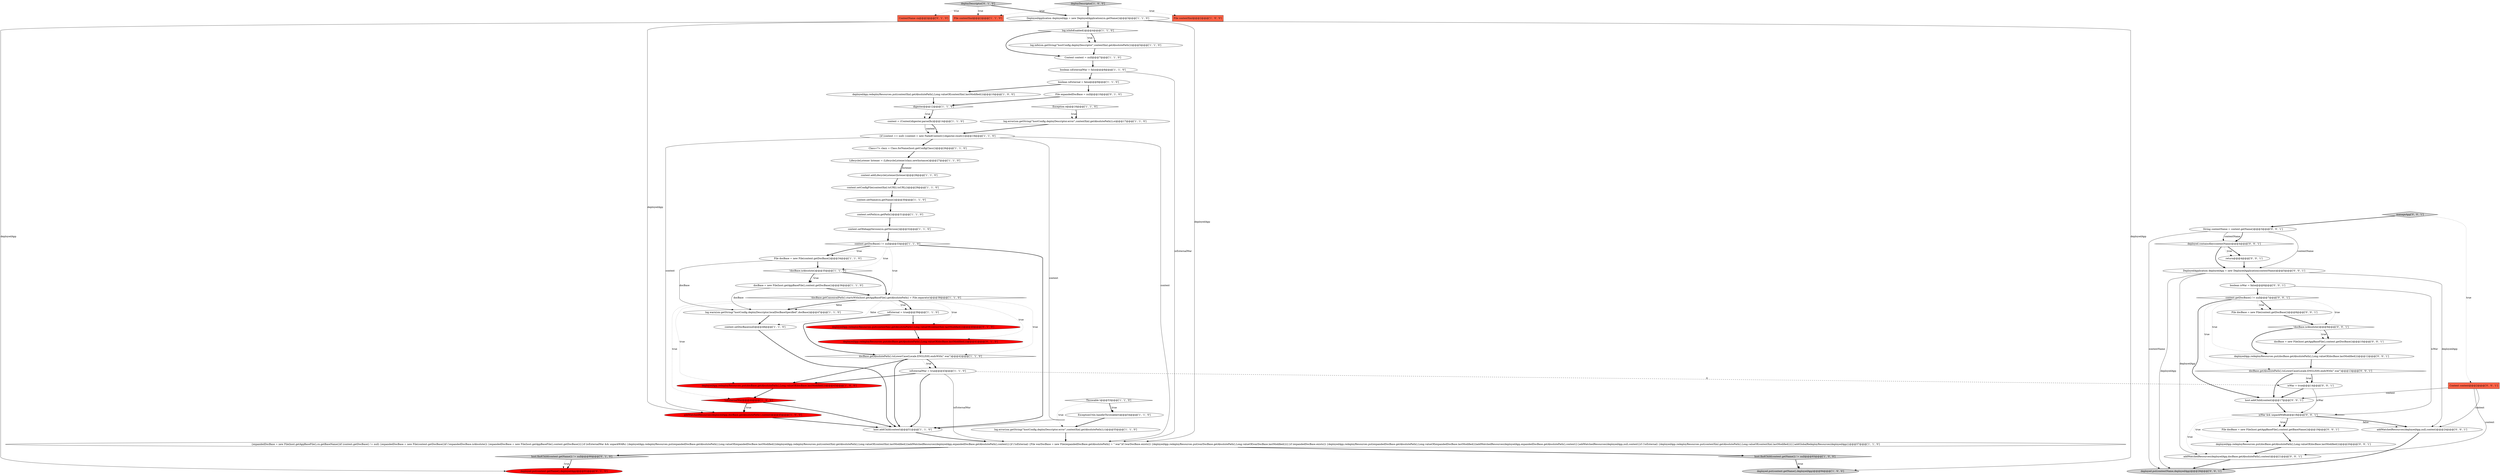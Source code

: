 digraph {
5 [style = filled, label = "docBase.getAbsolutePath().toLowerCase(Locale.ENGLISH).endsWith(\".war\")@@@42@@@['1', '1', '0']", fillcolor = white, shape = diamond image = "AAA0AAABBB1BBB"];
59 [style = filled, label = "addWatchedResources(deployedApp,docBase.getAbsolutePath(),context)@@@21@@@['0', '0', '1']", fillcolor = white, shape = ellipse image = "AAA0AAABBB3BBB"];
36 [style = filled, label = "log.error(sm.getString(\"hostConfig.deployDescriptor.error\",contextXml.getAbsolutePath()),t)@@@55@@@['1', '1', '0']", fillcolor = white, shape = ellipse image = "AAA0AAABBB1BBB"];
43 [style = filled, label = "ContextName cn@@@2@@@['0', '1', '0']", fillcolor = tomato, shape = box image = "AAA0AAABBB2BBB"];
37 [style = filled, label = "Class<?> clazz = Class.forName(host.getConfigClass())@@@26@@@['1', '1', '0']", fillcolor = white, shape = ellipse image = "AAA0AAABBB1BBB"];
52 [style = filled, label = "docBase.getAbsolutePath().toLowerCase(Locale.ENGLISH).endsWith(\".war\")@@@13@@@['0', '0', '1']", fillcolor = white, shape = diamond image = "AAA0AAABBB3BBB"];
61 [style = filled, label = "File docBase = new File(host.getAppBaseFile(),context.getBaseName())@@@19@@@['0', '0', '1']", fillcolor = white, shape = ellipse image = "AAA0AAABBB3BBB"];
8 [style = filled, label = "File contextXml@@@2@@@['1', '0', '0']", fillcolor = tomato, shape = box image = "AAA0AAABBB1BBB"];
22 [style = filled, label = "{expandedDocBase = new File(host.getAppBaseFile(),cn.getBaseName())if (context.getDocBase() != null) {expandedDocBase = new File(context.getDocBase())if (!expandedDocBase.isAbsolute()) {expandedDocBase = new File(host.getAppBaseFile(),context.getDocBase())}}if (isExternalWar && unpackWARs) {deployedApp.redeployResources.put(expandedDocBase.getAbsolutePath(),Long.valueOf(expandedDocBase.lastModified()))deployedApp.redeployResources.put(contextXml.getAbsolutePath(),Long.valueOf(contextXml.lastModified()))addWatchedResources(deployedApp,expandedDocBase.getAbsolutePath(),context)}{if (!isExternal) {File warDocBase = new File(expandedDocBase.getAbsolutePath() + \".war\")if (warDocBase.exists()) {deployedApp.redeployResources.put(warDocBase.getAbsolutePath(),Long.valueOf(warDocBase.lastModified()))}}if (expandedDocBase.exists()) {deployedApp.redeployResources.put(expandedDocBase.getAbsolutePath(),Long.valueOf(expandedDocBase.lastModified()))addWatchedResources(deployedApp,expandedDocBase.getAbsolutePath(),context)}{addWatchedResources(deployedApp,null,context)}if (!isExternal) {deployedApp.redeployResources.put(contextXml.getAbsolutePath(),Long.valueOf(contextXml.lastModified()))}}addGlobalRedeployResources(deployedApp)}@@@57@@@['1', '1', '0']", fillcolor = white, shape = ellipse image = "AAA0AAABBB1BBB"];
2 [style = filled, label = "File docBase = new File(context.getDocBase())@@@34@@@['1', '1', '0']", fillcolor = white, shape = ellipse image = "AAA0AAABBB1BBB"];
7 [style = filled, label = "context = (Context)digester.parse(fis)@@@14@@@['1', '1', '0']", fillcolor = white, shape = ellipse image = "AAA0AAABBB1BBB"];
14 [style = filled, label = "context.setWebappVersion(cn.getVersion())@@@32@@@['1', '1', '0']", fillcolor = white, shape = ellipse image = "AAA0AAABBB1BBB"];
45 [style = filled, label = "deployDescriptor['0', '1', '0']", fillcolor = lightgray, shape = diamond image = "AAA0AAABBB2BBB"];
63 [style = filled, label = "DeployedApplication deployedApp = new DeployedApplication(contextName)@@@5@@@['0', '0', '1']", fillcolor = white, shape = ellipse image = "AAA0AAABBB3BBB"];
13 [style = filled, label = "{if (context == null) {context = new FailedContext()}digester.reset()}@@@19@@@['1', '1', '0']", fillcolor = white, shape = ellipse image = "AAA0AAABBB1BBB"];
18 [style = filled, label = "docBase = new File(host.getAppBaseFile(),context.getDocBase())@@@36@@@['1', '1', '0']", fillcolor = white, shape = ellipse image = "AAA0AAABBB1BBB"];
25 [style = filled, label = "context.addLifecycleListener(listener)@@@28@@@['1', '1', '0']", fillcolor = white, shape = ellipse image = "AAA0AAABBB1BBB"];
32 [style = filled, label = "context.setDocBase(null)@@@48@@@['1', '1', '0']", fillcolor = white, shape = ellipse image = "AAA0AAABBB1BBB"];
50 [style = filled, label = "docBase = new File(host.getAppBaseFile(),context.getDocBase())@@@10@@@['0', '0', '1']", fillcolor = white, shape = ellipse image = "AAA0AAABBB3BBB"];
20 [style = filled, label = "deployDescriptor['1', '0', '0']", fillcolor = lightgray, shape = diamond image = "AAA0AAABBB1BBB"];
51 [style = filled, label = "boolean isWar = false@@@6@@@['0', '0', '1']", fillcolor = white, shape = ellipse image = "AAA0AAABBB3BBB"];
64 [style = filled, label = "isWar = true@@@14@@@['0', '0', '1']", fillcolor = white, shape = ellipse image = "AAA0AAABBB3BBB"];
30 [style = filled, label = "deployed.put(context.getName(),deployedApp)@@@94@@@['1', '0', '0']", fillcolor = lightgray, shape = ellipse image = "AAA0AAABBB1BBB"];
40 [style = filled, label = "Throwable t@@@53@@@['1', '1', '0']", fillcolor = white, shape = diamond image = "AAA0AAABBB1BBB"];
66 [style = filled, label = "addWatchedResources(deployedApp,null,context)@@@24@@@['0', '0', '1']", fillcolor = white, shape = ellipse image = "AAA0AAABBB3BBB"];
56 [style = filled, label = "context.getDocBase() != null@@@7@@@['0', '0', '1']", fillcolor = white, shape = diamond image = "AAA0AAABBB3BBB"];
27 [style = filled, label = "deployedApp.redeployResources.put(docBase.getAbsolutePath(),Long.valueOf(docBase.lastModified()))@@@43@@@['1', '0', '0']", fillcolor = red, shape = ellipse image = "AAA1AAABBB1BBB"];
29 [style = filled, label = "log.warn(sm.getString(\"hostConfig.deployDescriptor.localDocBaseSpecified\",docBase))@@@47@@@['1', '1', '0']", fillcolor = white, shape = ellipse image = "AAA0AAABBB1BBB"];
12 [style = filled, label = "digester@@@12@@@['1', '1', '0']", fillcolor = white, shape = diamond image = "AAA0AAABBB1BBB"];
69 [style = filled, label = "isWar && unpackWARs@@@18@@@['0', '0', '1']", fillcolor = white, shape = diamond image = "AAA0AAABBB3BBB"];
26 [style = filled, label = "context.setName(cn.getName())@@@30@@@['1', '1', '0']", fillcolor = white, shape = ellipse image = "AAA0AAABBB1BBB"];
35 [style = filled, label = "Exception e@@@16@@@['1', '1', '0']", fillcolor = white, shape = diamond image = "AAA0AAABBB1BBB"];
16 [style = filled, label = "LifecycleListener listener = (LifecycleListener)clazz.newInstance()@@@27@@@['1', '1', '0']", fillcolor = white, shape = ellipse image = "AAA0AAABBB1BBB"];
62 [style = filled, label = "deployed.containsKey(contextName)@@@4@@@['0', '0', '1']", fillcolor = white, shape = diamond image = "AAA0AAABBB3BBB"];
19 [style = filled, label = "addWatchedResources(deployedApp,docBase.getAbsolutePath(),context)@@@45@@@['1', '0', '0']", fillcolor = red, shape = ellipse image = "AAA1AAABBB1BBB"];
58 [style = filled, label = "Context context@@@2@@@['0', '0', '1']", fillcolor = tomato, shape = box image = "AAA0AAABBB3BBB"];
4 [style = filled, label = "context.setConfigFile(contextXml.toURI().toURL())@@@29@@@['1', '1', '0']", fillcolor = white, shape = ellipse image = "AAA0AAABBB1BBB"];
21 [style = filled, label = "boolean isExternalWar = false@@@8@@@['1', '1', '0']", fillcolor = white, shape = ellipse image = "AAA0AAABBB1BBB"];
34 [style = filled, label = "log.info(sm.getString(\"hostConfig.deployDescriptor\",contextXml.getAbsolutePath()))@@@5@@@['1', '1', '0']", fillcolor = white, shape = ellipse image = "AAA0AAABBB1BBB"];
68 [style = filled, label = "File docBase = new File(context.getDocBase())@@@8@@@['0', '0', '1']", fillcolor = white, shape = ellipse image = "AAA0AAABBB3BBB"];
38 [style = filled, label = "!docBase.isAbsolute()@@@35@@@['1', '1', '0']", fillcolor = white, shape = diamond image = "AAA0AAABBB1BBB"];
1 [style = filled, label = "host.addChild(context)@@@51@@@['1', '1', '0']", fillcolor = white, shape = ellipse image = "AAA0AAABBB1BBB"];
41 [style = filled, label = "context.getDocBase() != null@@@33@@@['1', '1', '0']", fillcolor = white, shape = diamond image = "AAA0AAABBB1BBB"];
17 [style = filled, label = "host.findChild(context.getName()) != null@@@93@@@['1', '0', '0']", fillcolor = lightgray, shape = diamond image = "AAA0AAABBB1BBB"];
44 [style = filled, label = "deployedApp.redeployResources.put(docBase.getAbsolutePath(),Long.valueOf(docBase.lastModified()))@@@41@@@['0', '1', '0']", fillcolor = red, shape = ellipse image = "AAA1AAABBB2BBB"];
46 [style = filled, label = "deployed.put(context.getName(),deployedApp)@@@91@@@['0', '1', '0']", fillcolor = red, shape = ellipse image = "AAA1AAABBB2BBB"];
42 [style = filled, label = "deployedApp.redeployResources.put(contextXml.getAbsolutePath(),Long.valueOf(contextXml.lastModified()))@@@40@@@['0', '1', '0']", fillcolor = red, shape = ellipse image = "AAA1AAABBB2BBB"];
10 [style = filled, label = "!docBase.getCanonicalPath().startsWith(host.getAppBaseFile().getAbsolutePath() + File.separator)@@@38@@@['1', '1', '0']", fillcolor = white, shape = diamond image = "AAA0AAABBB1BBB"];
60 [style = filled, label = "return@@@4@@@['0', '0', '1']", fillcolor = white, shape = ellipse image = "AAA0AAABBB3BBB"];
6 [style = filled, label = "context.setPath(cn.getPath())@@@31@@@['1', '1', '0']", fillcolor = white, shape = ellipse image = "AAA0AAABBB1BBB"];
39 [style = filled, label = "File contextXml@@@2@@@['1', '1', '0']", fillcolor = tomato, shape = box image = "AAA0AAABBB1BBB"];
9 [style = filled, label = "boolean isExternal = false@@@9@@@['1', '1', '0']", fillcolor = white, shape = ellipse image = "AAA0AAABBB1BBB"];
48 [style = filled, label = "File expandedDocBase = null@@@10@@@['0', '1', '0']", fillcolor = white, shape = ellipse image = "AAA0AAABBB2BBB"];
67 [style = filled, label = "String contextName = context.getName()@@@3@@@['0', '0', '1']", fillcolor = white, shape = ellipse image = "AAA0AAABBB3BBB"];
53 [style = filled, label = "!docBase.isAbsolute()@@@9@@@['0', '0', '1']", fillcolor = white, shape = diamond image = "AAA0AAABBB3BBB"];
23 [style = filled, label = "DeployedApplication deployedApp = new DeployedApplication(cn.getName())@@@3@@@['1', '1', '0']", fillcolor = white, shape = ellipse image = "AAA0AAABBB1BBB"];
28 [style = filled, label = "deployedApp.redeployResources.put(contextXml.getAbsolutePath(),Long.valueOf(contextXml.lastModified()))@@@10@@@['1', '0', '0']", fillcolor = white, shape = ellipse image = "AAA0AAABBB1BBB"];
24 [style = filled, label = "log.isInfoEnabled()@@@4@@@['1', '1', '0']", fillcolor = white, shape = diamond image = "AAA0AAABBB1BBB"];
31 [style = filled, label = "isExternal = true@@@39@@@['1', '1', '0']", fillcolor = white, shape = ellipse image = "AAA0AAABBB1BBB"];
33 [style = filled, label = "ExceptionUtils.handleThrowable(t)@@@54@@@['1', '1', '0']", fillcolor = white, shape = ellipse image = "AAA0AAABBB1BBB"];
47 [style = filled, label = "host.findChild(context.getName()) != null@@@90@@@['0', '1', '0']", fillcolor = lightgray, shape = diamond image = "AAA0AAABBB2BBB"];
15 [style = filled, label = "log.error(sm.getString(\"hostConfig.deployDescriptor.error\",contextXml.getAbsolutePath()),e)@@@17@@@['1', '1', '0']", fillcolor = white, shape = ellipse image = "AAA0AAABBB1BBB"];
0 [style = filled, label = "!isExternalWar@@@44@@@['1', '0', '0']", fillcolor = red, shape = diamond image = "AAA1AAABBB1BBB"];
57 [style = filled, label = "deployed.put(contextName,deployedApp)@@@26@@@['0', '0', '1']", fillcolor = lightgray, shape = ellipse image = "AAA0AAABBB3BBB"];
11 [style = filled, label = "isExternalWar = true@@@43@@@['1', '1', '0']", fillcolor = white, shape = ellipse image = "AAA0AAABBB1BBB"];
49 [style = filled, label = "manageApp['0', '0', '1']", fillcolor = lightgray, shape = diamond image = "AAA0AAABBB3BBB"];
54 [style = filled, label = "host.addChild(context)@@@17@@@['0', '0', '1']", fillcolor = white, shape = ellipse image = "AAA0AAABBB3BBB"];
55 [style = filled, label = "deployedApp.redeployResources.put(docBase.getAbsolutePath(),Long.valueOf(docBase.lastModified()))@@@12@@@['0', '0', '1']", fillcolor = white, shape = ellipse image = "AAA0AAABBB3BBB"];
3 [style = filled, label = "Context context = null@@@7@@@['1', '1', '0']", fillcolor = white, shape = ellipse image = "AAA0AAABBB1BBB"];
65 [style = filled, label = "deployedApp.redeployResources.put(docBase.getAbsolutePath(),Long.valueOf(docBase.lastModified()))@@@20@@@['0', '0', '1']", fillcolor = white, shape = ellipse image = "AAA0AAABBB3BBB"];
11->22 [style = solid, label="isExternalWar"];
10->44 [style = dotted, label="true"];
52->64 [style = bold, label=""];
18->29 [style = solid, label="docBase"];
0->19 [style = dotted, label="true"];
10->31 [style = dotted, label="true"];
59->57 [style = bold, label=""];
24->34 [style = bold, label=""];
40->36 [style = dotted, label="true"];
52->64 [style = dotted, label="true"];
41->38 [style = dotted, label="true"];
16->25 [style = solid, label="listener"];
12->7 [style = bold, label=""];
56->54 [style = bold, label=""];
41->2 [style = dotted, label="true"];
48->12 [style = bold, label=""];
19->1 [style = bold, label=""];
10->42 [style = dotted, label="true"];
63->57 [style = solid, label="deployedApp"];
5->11 [style = dotted, label="true"];
42->44 [style = bold, label=""];
35->15 [style = dotted, label="true"];
23->30 [style = solid, label="deployedApp"];
47->46 [style = dotted, label="true"];
58->66 [style = solid, label="context"];
50->55 [style = bold, label=""];
22->47 [style = bold, label=""];
60->63 [style = bold, label=""];
41->10 [style = dotted, label="true"];
49->67 [style = bold, label=""];
63->66 [style = solid, label="deployedApp"];
69->61 [style = dotted, label="true"];
45->43 [style = dotted, label="true"];
13->1 [style = solid, label="context"];
15->13 [style = bold, label=""];
10->31 [style = bold, label=""];
27->0 [style = bold, label=""];
63->51 [style = bold, label=""];
13->19 [style = solid, label="context"];
0->19 [style = bold, label=""];
64->69 [style = solid, label="isWar"];
31->5 [style = bold, label=""];
62->60 [style = bold, label=""];
9->48 [style = bold, label=""];
10->32 [style = dotted, label="false"];
26->6 [style = bold, label=""];
41->2 [style = bold, label=""];
7->13 [style = solid, label="context"];
38->18 [style = dotted, label="true"];
13->37 [style = bold, label=""];
5->1 [style = bold, label=""];
21->9 [style = bold, label=""];
38->18 [style = bold, label=""];
23->19 [style = solid, label="deployedApp"];
56->52 [style = dotted, label="true"];
20->23 [style = bold, label=""];
29->32 [style = bold, label=""];
23->22 [style = solid, label="deployedApp"];
33->36 [style = bold, label=""];
24->34 [style = dotted, label="true"];
21->22 [style = solid, label="isExternalWar"];
22->17 [style = bold, label=""];
45->39 [style = dotted, label="true"];
10->0 [style = dotted, label="true"];
5->11 [style = bold, label=""];
12->7 [style = dotted, label="true"];
62->60 [style = dotted, label="true"];
66->57 [style = bold, label=""];
67->62 [style = solid, label="contextName"];
24->3 [style = bold, label=""];
37->16 [style = bold, label=""];
52->54 [style = bold, label=""];
56->68 [style = bold, label=""];
56->55 [style = dotted, label="true"];
45->23 [style = bold, label=""];
69->66 [style = dotted, label="false"];
35->15 [style = bold, label=""];
61->65 [style = bold, label=""];
11->64 [style = dashed, label="0"];
56->68 [style = dotted, label="true"];
23->46 [style = solid, label="deployedApp"];
58->54 [style = solid, label="context"];
53->50 [style = dotted, label="true"];
28->12 [style = bold, label=""];
68->53 [style = bold, label=""];
58->59 [style = solid, label="context"];
20->39 [style = dotted, label="true"];
10->29 [style = dotted, label="false"];
53->50 [style = bold, label=""];
9->28 [style = bold, label=""];
31->42 [style = bold, label=""];
40->33 [style = bold, label=""];
18->10 [style = bold, label=""];
67->57 [style = solid, label="contextName"];
0->1 [style = bold, label=""];
32->1 [style = bold, label=""];
67->63 [style = solid, label="contextName"];
3->21 [style = bold, label=""];
55->52 [style = bold, label=""];
63->59 [style = solid, label="deployedApp"];
69->66 [style = bold, label=""];
44->5 [style = bold, label=""];
14->41 [style = bold, label=""];
69->65 [style = dotted, label="true"];
7->13 [style = bold, label=""];
53->55 [style = bold, label=""];
40->33 [style = dotted, label="true"];
38->10 [style = bold, label=""];
11->1 [style = bold, label=""];
20->8 [style = dotted, label="true"];
69->59 [style = dotted, label="true"];
51->69 [style = solid, label="isWar"];
62->63 [style = bold, label=""];
49->58 [style = dotted, label="true"];
4->26 [style = bold, label=""];
25->4 [style = bold, label=""];
54->69 [style = bold, label=""];
51->56 [style = bold, label=""];
47->46 [style = bold, label=""];
16->25 [style = bold, label=""];
17->30 [style = bold, label=""];
41->1 [style = bold, label=""];
64->54 [style = bold, label=""];
10->5 [style = dotted, label="true"];
69->61 [style = bold, label=""];
67->62 [style = bold, label=""];
1->22 [style = bold, label=""];
6->14 [style = bold, label=""];
2->38 [style = bold, label=""];
23->24 [style = bold, label=""];
17->30 [style = dotted, label="true"];
10->29 [style = bold, label=""];
34->3 [style = bold, label=""];
56->53 [style = dotted, label="true"];
65->59 [style = bold, label=""];
10->27 [style = dotted, label="true"];
5->27 [style = bold, label=""];
13->22 [style = solid, label="context"];
2->29 [style = solid, label="docBase"];
11->27 [style = bold, label=""];
36->22 [style = bold, label=""];
}
